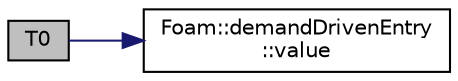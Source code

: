 digraph "T0"
{
  bgcolor="transparent";
  edge [fontname="Helvetica",fontsize="10",labelfontname="Helvetica",labelfontsize="10"];
  node [fontname="Helvetica",fontsize="10",shape=record];
  rankdir="LR";
  Node9 [label="T0",height=0.2,width=0.4,color="black", fillcolor="grey75", style="filled", fontcolor="black"];
  Node9 -> Node10 [color="midnightblue",fontsize="10",style="solid",fontname="Helvetica"];
  Node10 [label="Foam::demandDrivenEntry\l::value",height=0.2,width=0.4,color="black",URL="$a28797.html#a7948200a26c85fc3a83ffa510a91d668",tooltip="Return the value. "];
}
